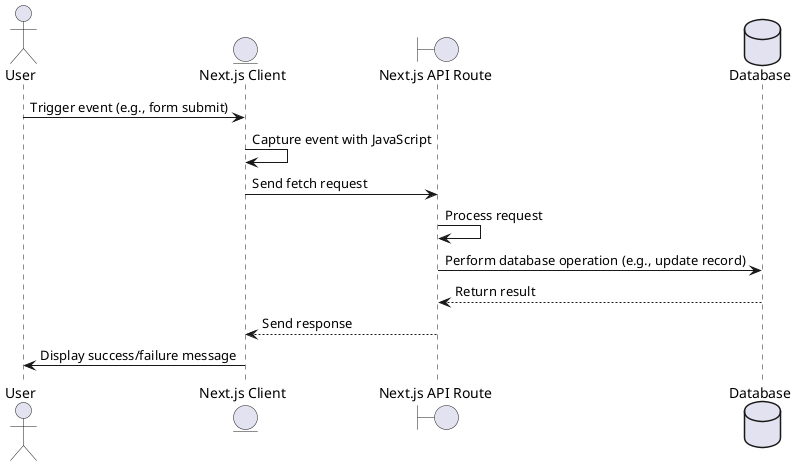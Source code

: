 @startuml
actor User
entity "Next.js Client" as Client
boundary "Next.js API Route" as ApiRoute
database "Database" as DB

User -> Client : Trigger event (e.g., form submit)
Client -> Client : Capture event with JavaScript
Client -> ApiRoute : Send fetch request
ApiRoute -> ApiRoute : Process request
ApiRoute -> DB : Perform database operation (e.g., update record)
DB --> ApiRoute : Return result
ApiRoute --> Client : Send response
Client -> User : Display success/failure message

@enduml
